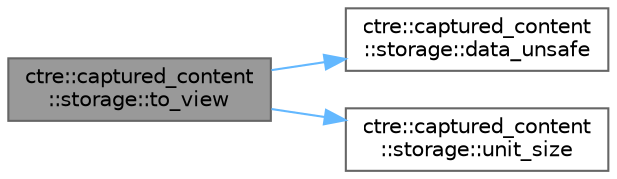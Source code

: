 digraph "ctre::captured_content::storage::to_view"
{
 // LATEX_PDF_SIZE
  bgcolor="transparent";
  edge [fontname=Helvetica,fontsize=10,labelfontname=Helvetica,labelfontsize=10];
  node [fontname=Helvetica,fontsize=10,shape=box,height=0.2,width=0.4];
  rankdir="LR";
  Node1 [id="Node000001",label="ctre::captured_content\l::storage::to_view",height=0.2,width=0.4,color="gray40", fillcolor="grey60", style="filled", fontcolor="black",tooltip=" "];
  Node1 -> Node2 [id="edge1_Node000001_Node000002",color="steelblue1",style="solid",tooltip=" "];
  Node2 [id="Node000002",label="ctre::captured_content\l::storage::data_unsafe",height=0.2,width=0.4,color="grey40", fillcolor="white", style="filled",URL="$classctre_1_1captured__content_1_1storage.html#ac9a918b207015bd9144dfeb4d762369e",tooltip=" "];
  Node1 -> Node3 [id="edge2_Node000001_Node000003",color="steelblue1",style="solid",tooltip=" "];
  Node3 [id="Node000003",label="ctre::captured_content\l::storage::unit_size",height=0.2,width=0.4,color="grey40", fillcolor="white", style="filled",URL="$classctre_1_1captured__content_1_1storage.html#a1ce00216be97622c6563fa55be680b14",tooltip=" "];
}
